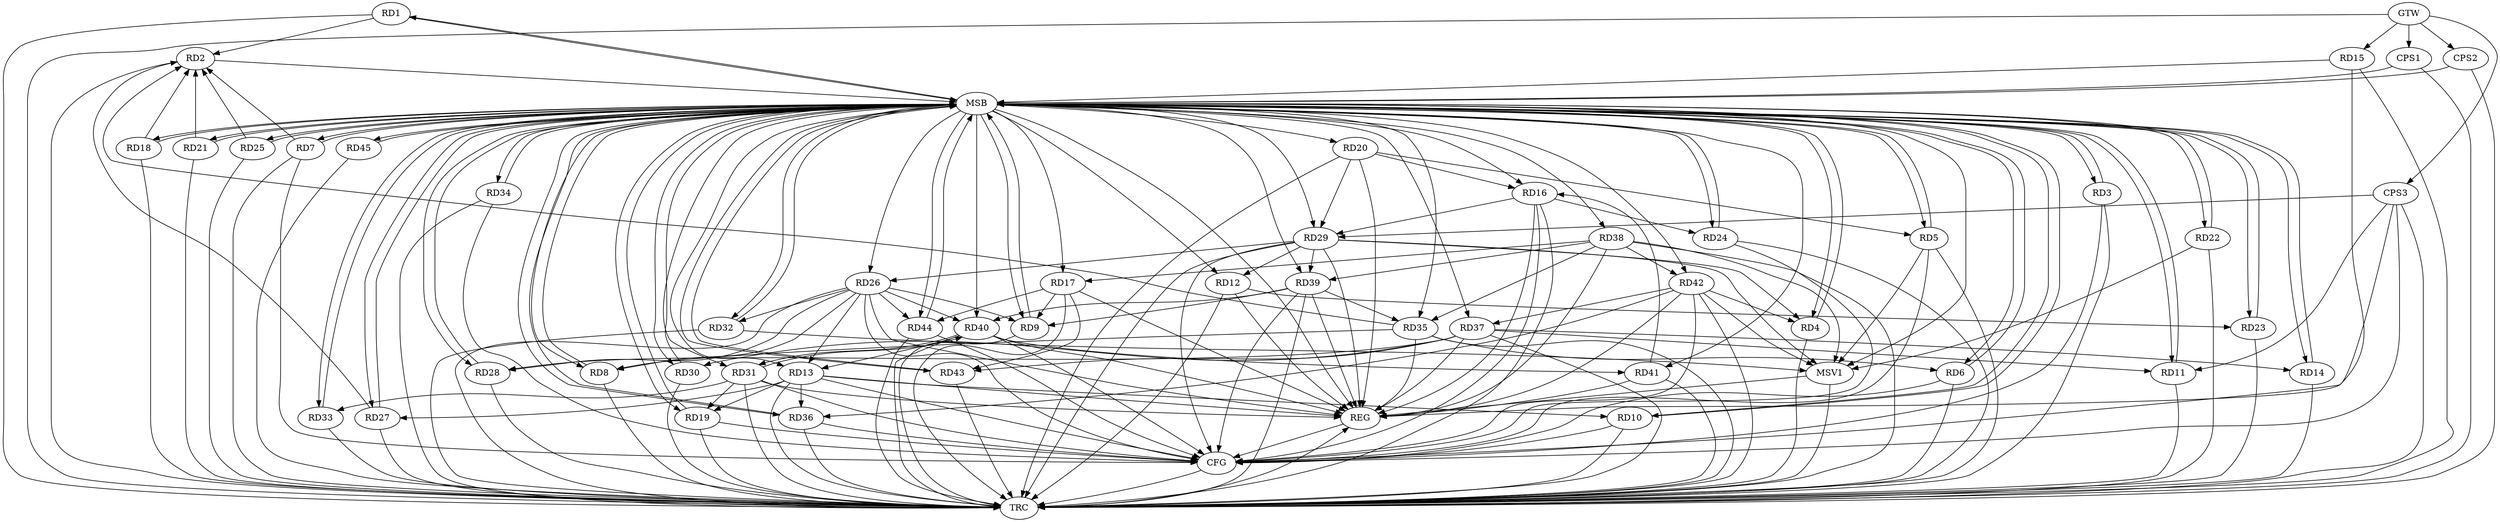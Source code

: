 strict digraph G {
  RD1 [ label="RD1" ];
  RD2 [ label="RD2" ];
  RD3 [ label="RD3" ];
  RD4 [ label="RD4" ];
  RD5 [ label="RD5" ];
  RD6 [ label="RD6" ];
  RD7 [ label="RD7" ];
  RD8 [ label="RD8" ];
  RD9 [ label="RD9" ];
  RD10 [ label="RD10" ];
  RD11 [ label="RD11" ];
  RD12 [ label="RD12" ];
  RD13 [ label="RD13" ];
  RD14 [ label="RD14" ];
  RD15 [ label="RD15" ];
  RD16 [ label="RD16" ];
  RD17 [ label="RD17" ];
  RD18 [ label="RD18" ];
  RD19 [ label="RD19" ];
  RD20 [ label="RD20" ];
  RD21 [ label="RD21" ];
  RD22 [ label="RD22" ];
  RD23 [ label="RD23" ];
  RD24 [ label="RD24" ];
  RD25 [ label="RD25" ];
  RD26 [ label="RD26" ];
  RD27 [ label="RD27" ];
  RD28 [ label="RD28" ];
  RD29 [ label="RD29" ];
  RD30 [ label="RD30" ];
  RD31 [ label="RD31" ];
  RD32 [ label="RD32" ];
  RD33 [ label="RD33" ];
  RD34 [ label="RD34" ];
  RD35 [ label="RD35" ];
  RD36 [ label="RD36" ];
  RD37 [ label="RD37" ];
  RD38 [ label="RD38" ];
  RD39 [ label="RD39" ];
  RD40 [ label="RD40" ];
  RD41 [ label="RD41" ];
  RD42 [ label="RD42" ];
  RD43 [ label="RD43" ];
  RD44 [ label="RD44" ];
  RD45 [ label="RD45" ];
  CPS1 [ label="CPS1" ];
  CPS2 [ label="CPS2" ];
  CPS3 [ label="CPS3" ];
  GTW [ label="GTW" ];
  REG [ label="REG" ];
  MSB [ label="MSB" ];
  CFG [ label="CFG" ];
  TRC [ label="TRC" ];
  MSV1 [ label="MSV1" ];
  RD29 -> RD4;
  RD42 -> RD4;
  RD20 -> RD5;
  RD35 -> RD6;
  RD26 -> RD8;
  RD35 -> RD8;
  RD17 -> RD9;
  RD26 -> RD9;
  RD39 -> RD9;
  RD13 -> RD10;
  RD37 -> RD11;
  RD12 -> RD23;
  RD29 -> RD12;
  RD13 -> RD19;
  RD26 -> RD13;
  RD13 -> RD27;
  RD13 -> RD36;
  RD40 -> RD13;
  RD37 -> RD14;
  RD20 -> RD16;
  RD16 -> RD24;
  RD16 -> RD29;
  RD41 -> RD16;
  RD38 -> RD17;
  RD17 -> RD43;
  RD17 -> RD44;
  RD31 -> RD19;
  RD20 -> RD29;
  RD26 -> RD28;
  RD29 -> RD26;
  RD26 -> RD32;
  RD26 -> RD40;
  RD26 -> RD44;
  RD37 -> RD28;
  RD29 -> RD39;
  RD37 -> RD30;
  RD31 -> RD33;
  RD31 -> RD40;
  RD40 -> RD31;
  RD38 -> RD35;
  RD39 -> RD35;
  RD42 -> RD36;
  RD42 -> RD37;
  RD37 -> RD43;
  RD38 -> RD39;
  RD38 -> RD42;
  RD39 -> RD40;
  RD40 -> RD41;
  CPS3 -> RD11;
  CPS3 -> RD29;
  GTW -> RD15;
  GTW -> CPS1;
  GTW -> CPS2;
  GTW -> CPS3;
  RD12 -> REG;
  RD13 -> REG;
  RD16 -> REG;
  RD17 -> REG;
  RD20 -> REG;
  RD26 -> REG;
  RD29 -> REG;
  RD31 -> REG;
  RD35 -> REG;
  RD37 -> REG;
  RD38 -> REG;
  RD39 -> REG;
  RD40 -> REG;
  RD41 -> REG;
  RD42 -> REG;
  CPS3 -> REG;
  RD1 -> MSB;
  MSB -> RD7;
  MSB -> RD31;
  MSB -> RD41;
  MSB -> REG;
  RD2 -> MSB;
  MSB -> RD21;
  MSB -> RD27;
  RD3 -> MSB;
  MSB -> RD29;
  MSB -> RD36;
  MSB -> RD37;
  RD4 -> MSB;
  MSB -> RD10;
  MSB -> RD44;
  RD5 -> MSB;
  MSB -> RD13;
  MSB -> RD14;
  MSB -> RD18;
  MSB -> RD28;
  MSB -> RD39;
  RD6 -> MSB;
  RD7 -> MSB;
  MSB -> RD5;
  MSB -> RD34;
  MSB -> RD35;
  MSB -> RD42;
  RD8 -> MSB;
  MSB -> RD23;
  MSB -> RD26;
  MSB -> RD38;
  RD9 -> MSB;
  MSB -> RD16;
  MSB -> RD32;
  RD10 -> MSB;
  MSB -> RD22;
  MSB -> RD43;
  RD11 -> MSB;
  MSB -> RD33;
  RD14 -> MSB;
  MSB -> RD24;
  RD15 -> MSB;
  RD18 -> MSB;
  MSB -> RD19;
  RD19 -> MSB;
  MSB -> RD25;
  RD21 -> MSB;
  MSB -> RD1;
  MSB -> RD12;
  RD22 -> MSB;
  MSB -> RD6;
  MSB -> RD8;
  MSB -> RD9;
  RD23 -> MSB;
  MSB -> RD11;
  RD24 -> MSB;
  RD25 -> MSB;
  MSB -> RD4;
  RD27 -> MSB;
  RD28 -> MSB;
  MSB -> RD20;
  MSB -> RD30;
  MSB -> RD45;
  RD30 -> MSB;
  MSB -> RD17;
  RD32 -> MSB;
  RD33 -> MSB;
  RD34 -> MSB;
  MSB -> RD40;
  RD36 -> MSB;
  RD43 -> MSB;
  RD44 -> MSB;
  MSB -> RD3;
  RD45 -> MSB;
  CPS1 -> MSB;
  CPS2 -> MSB;
  RD44 -> CFG;
  RD36 -> CFG;
  RD13 -> CFG;
  RD10 -> CFG;
  RD19 -> CFG;
  RD24 -> CFG;
  RD7 -> CFG;
  RD3 -> CFG;
  RD39 -> CFG;
  CPS3 -> CFG;
  RD16 -> CFG;
  RD34 -> CFG;
  RD26 -> CFG;
  RD29 -> CFG;
  RD5 -> CFG;
  RD6 -> CFG;
  RD31 -> CFG;
  RD15 -> CFG;
  RD40 -> CFG;
  RD42 -> CFG;
  REG -> CFG;
  RD1 -> TRC;
  RD2 -> TRC;
  RD3 -> TRC;
  RD4 -> TRC;
  RD5 -> TRC;
  RD6 -> TRC;
  RD7 -> TRC;
  RD8 -> TRC;
  RD9 -> TRC;
  RD10 -> TRC;
  RD11 -> TRC;
  RD12 -> TRC;
  RD13 -> TRC;
  RD14 -> TRC;
  RD15 -> TRC;
  RD16 -> TRC;
  RD17 -> TRC;
  RD18 -> TRC;
  RD19 -> TRC;
  RD20 -> TRC;
  RD21 -> TRC;
  RD22 -> TRC;
  RD23 -> TRC;
  RD24 -> TRC;
  RD25 -> TRC;
  RD26 -> TRC;
  RD27 -> TRC;
  RD28 -> TRC;
  RD29 -> TRC;
  RD30 -> TRC;
  RD31 -> TRC;
  RD32 -> TRC;
  RD33 -> TRC;
  RD34 -> TRC;
  RD35 -> TRC;
  RD36 -> TRC;
  RD37 -> TRC;
  RD38 -> TRC;
  RD39 -> TRC;
  RD40 -> TRC;
  RD41 -> TRC;
  RD42 -> TRC;
  RD43 -> TRC;
  RD44 -> TRC;
  RD45 -> TRC;
  CPS1 -> TRC;
  CPS2 -> TRC;
  CPS3 -> TRC;
  GTW -> TRC;
  CFG -> TRC;
  TRC -> REG;
  RD27 -> RD2;
  RD18 -> RD2;
  RD35 -> RD2;
  RD21 -> RD2;
  RD7 -> RD2;
  RD1 -> RD2;
  RD25 -> RD2;
  RD29 -> MSV1;
  RD38 -> MSV1;
  RD42 -> MSV1;
  MSB -> MSV1;
  RD32 -> MSV1;
  RD22 -> MSV1;
  RD5 -> MSV1;
  MSV1 -> REG;
  MSV1 -> TRC;
}

